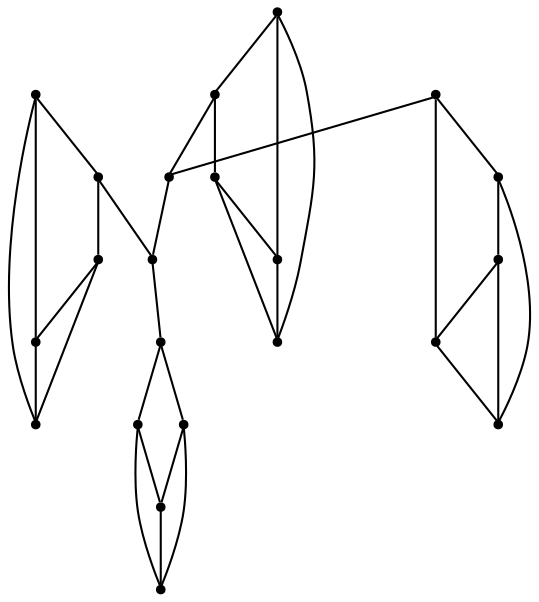 graph {
  node [shape=point,comment="{\"directed\":false,\"doi\":\"10.1007/978-3-030-35802-0_33\",\"figure\":\"2\"}"]

  v0 [pos="1243.7678936973912,424.27965925925923"]
  v1 [pos="1243.7678936973912,338.04185371218153"]
  v2 [pos="1222.1957137586305,402.7097188928277"]
  v3 [pos="1200.6454400297669,381.1606312975573"]
  v4 [pos="1157.5312528564432,251.80836815028624"]
  v5 [pos="1092.8646935364718,273.37398853153536"]
  v6 [pos="1157.5271831977102,424.27965925925923"]
  v7 [pos="1071.2914643888191,251.80836815028624"]
  v8 [pos="1114.4140452332786,294.9230761268057"]
  v9 [pos="1071.2914643888191,338.04185371218153"]
  v10 [pos="1071.291464388819,424.27965925925923"]
  v11 [pos="898.8140176655638,251.80836815028624"]
  v12 [pos="834.1495567633766,273.37398853153536"]
  v13 [pos="812.5752784068319,251.80836815028624"]
  v14 [pos="855.6946480361979,294.9230761268057"]
  v15 [pos="812.5752784068319,338.04185371218153"]
  v16 [pos="812.575278406832,424.27965925925923"]
  v17 [pos="683.217169518734,381.1606312975573"]
  v18 [pos="640.0977998893679,338.04185371218153"]
  v19 [pos="726.3406723952503,424.27965925925923"]
  v20 [pos="661.6678814103445,402.7097188928277"]
  v21 [pos="640.0977998893679,424.27965925925923"]

  v0 -- v1 [id="-1",pos="1243.7678936973912,424.27965925925923 1243.7678936973912,338.04185371218153 1243.7678936973912,338.04185371218153 1243.7678936973912,338.04185371218153"]
  v21 -- v19 [id="-2",pos="640.0977998893679,424.27965925925923 726.3406723952503,424.27965925925923 726.3406723952503,424.27965925925923 726.3406723952503,424.27965925925923"]
  v21 -- v20 [id="-4",pos="640.0977998893679,424.27965925925923 661.6678814103445,402.7097188928277 661.6678814103445,402.7097188928277 661.6678814103445,402.7097188928277"]
  v20 -- v17 [id="-5",pos="661.6678814103445,402.7097188928277 683.217169518734,381.1606312975573 683.217169518734,381.1606312975573 683.217169518734,381.1606312975573"]
  v19 -- v16 [id="-7",pos="726.3406723952503,424.27965925925923 812.575278406832,424.27965925925923 812.575278406832,424.27965925925923 812.575278406832,424.27965925925923"]
  v16 -- v10 [id="-8",pos="812.575278406832,424.27965925925923 1071.291464388819,424.27965925925923 1071.291464388819,424.27965925925923 1071.291464388819,424.27965925925923"]
  v10 -- v6 [id="-9",pos="1071.291464388819,424.27965925925923 1157.5271831977102,424.27965925925923 1157.5271831977102,424.27965925925923 1157.5271831977102,424.27965925925923"]
  v6 -- v0 [id="-10",pos="1157.5271831977102,424.27965925925923 1243.7678936973912,424.27965925925923 1243.7678936973912,424.27965925925923 1243.7678936973912,424.27965925925923"]
  v18 -- v20 [id="-11",pos="640.0977998893679,338.04185371218153 661.6678814103445,402.7097188928277 661.6678814103445,402.7097188928277 661.6678814103445,402.7097188928277"]
  v18 -- v21 [id="-12",pos="640.0977998893679,338.04185371218153 640.0977998893679,424.27965925925923 640.0977998893679,424.27965925925923 640.0977998893679,424.27965925925923"]
  v19 -- v17 [id="-15",pos="726.3406723952503,424.27965925925923 683.217169518734,381.1606312975573 683.217169518734,381.1606312975573 683.217169518734,381.1606312975573"]
  v17 -- v18 [id="-16",pos="683.217169518734,381.1606312975573 640.0977998893679,338.04185371218153 640.0977998893679,338.04185371218153 640.0977998893679,338.04185371218153"]
  v13 -- v11 [id="-19",pos="812.5752784068319,251.80836815028624 898.8140176655638,251.80836815028624 898.8140176655638,251.80836815028624 898.8140176655638,251.80836815028624"]
  v15 -- v14 [id="-20",pos="812.5752784068319,338.04185371218153 855.6946480361979,294.9230761268057 855.6946480361979,294.9230761268057 855.6946480361979,294.9230761268057"]
  v14 -- v11 [id="-21",pos="855.6946480361979,294.9230761268057 898.8140176655638,251.80836815028624 898.8140176655638,251.80836815028624 898.8140176655638,251.80836815028624"]
  v13 -- v12 [id="-22",pos="812.5752784068319,251.80836815028624 834.1495567633766,273.37398853153536 834.1495567633766,273.37398853153536 834.1495567633766,273.37398853153536"]
  v12 -- v14 [id="-23",pos="834.1495567633766,273.37398853153536 855.6946480361979,294.9230761268057 855.6946480361979,294.9230761268057 855.6946480361979,294.9230761268057"]
  v13 -- v15 [id="-24",pos="812.5752784068319,251.80836815028624 812.5752784068319,338.04185371218153 812.5752784068319,338.04185371218153 812.5752784068319,338.04185371218153"]
  v15 -- v16 [id="-25",pos="812.5752784068319,338.04185371218153 812.575278406832,424.27965925925923 812.575278406832,424.27965925925923 812.575278406832,424.27965925925923"]
  v11 -- v12 [id="-30",pos="898.8140176655638,251.80836815028624 834.1495567633766,273.37398853153536 834.1495567633766,273.37398853153536 834.1495567633766,273.37398853153536"]
  v7 -- v4 [id="-31",pos="1071.2914643888191,251.80836815028624 1157.5312528564432,251.80836815028624 1157.5312528564432,251.80836815028624 1157.5312528564432,251.80836815028624"]
  v9 -- v8 [id="-32",pos="1071.2914643888191,338.04185371218153 1114.4140452332786,294.9230761268057 1114.4140452332786,294.9230761268057 1114.4140452332786,294.9230761268057"]
  v8 -- v4 [id="-33",pos="1114.4140452332786,294.9230761268057 1157.5312528564432,251.80836815028624 1157.5312528564432,251.80836815028624 1157.5312528564432,251.80836815028624"]
  v7 -- v9 [id="-36",pos="1071.2914643888191,251.80836815028624 1071.2914643888191,338.04185371218153 1071.2914643888191,338.04185371218153 1071.2914643888191,338.04185371218153"]
  v9 -- v10 [id="-37",pos="1071.2914643888191,338.04185371218153 1071.291464388819,424.27965925925923 1071.291464388819,424.27965925925923 1071.291464388819,424.27965925925923"]
  v7 -- v5 [id="-38",pos="1071.2914643888191,251.80836815028624 1092.8646935364718,273.37398853153536 1092.8646935364718,273.37398853153536 1092.8646935364718,273.37398853153536"]
  v5 -- v8 [id="-39",pos="1092.8646935364718,273.37398853153536 1114.4140452332786,294.9230761268057 1114.4140452332786,294.9230761268057 1114.4140452332786,294.9230761268057"]
  v6 -- v3 [id="-42",pos="1157.5271831977102,424.27965925925923 1200.6454400297669,381.1606312975573 1200.6454400297669,381.1606312975573 1200.6454400297669,381.1606312975573"]
  v3 -- v1 [id="-43",pos="1200.6454400297669,381.1606312975573 1243.7678936973912,338.04185371218153 1243.7678936973912,338.04185371218153 1243.7678936973912,338.04185371218153"]
  v4 -- v5 [id="-46",pos="1157.5312528564432,251.80836815028624 1092.8646935364718,273.37398853153536 1092.8646935364718,273.37398853153536 1092.8646935364718,273.37398853153536"]
  v3 -- v2 [id="-47",pos="1200.6454400297669,381.1606312975573 1222.1957137586305,402.7097188928277 1222.1957137586305,402.7097188928277 1222.1957137586305,402.7097188928277"]
  v2 -- v0 [id="-48",pos="1222.1957137586305,402.7097188928277 1243.7678936973912,424.27965925925923 1243.7678936973912,424.27965925925923 1243.7678936973912,424.27965925925923"]
  v1 -- v2 [id="-51",pos="1243.7678936973912,338.04185371218153 1222.1957137586305,402.7097188928277 1222.1957137586305,402.7097188928277 1222.1957137586305,402.7097188928277"]
}